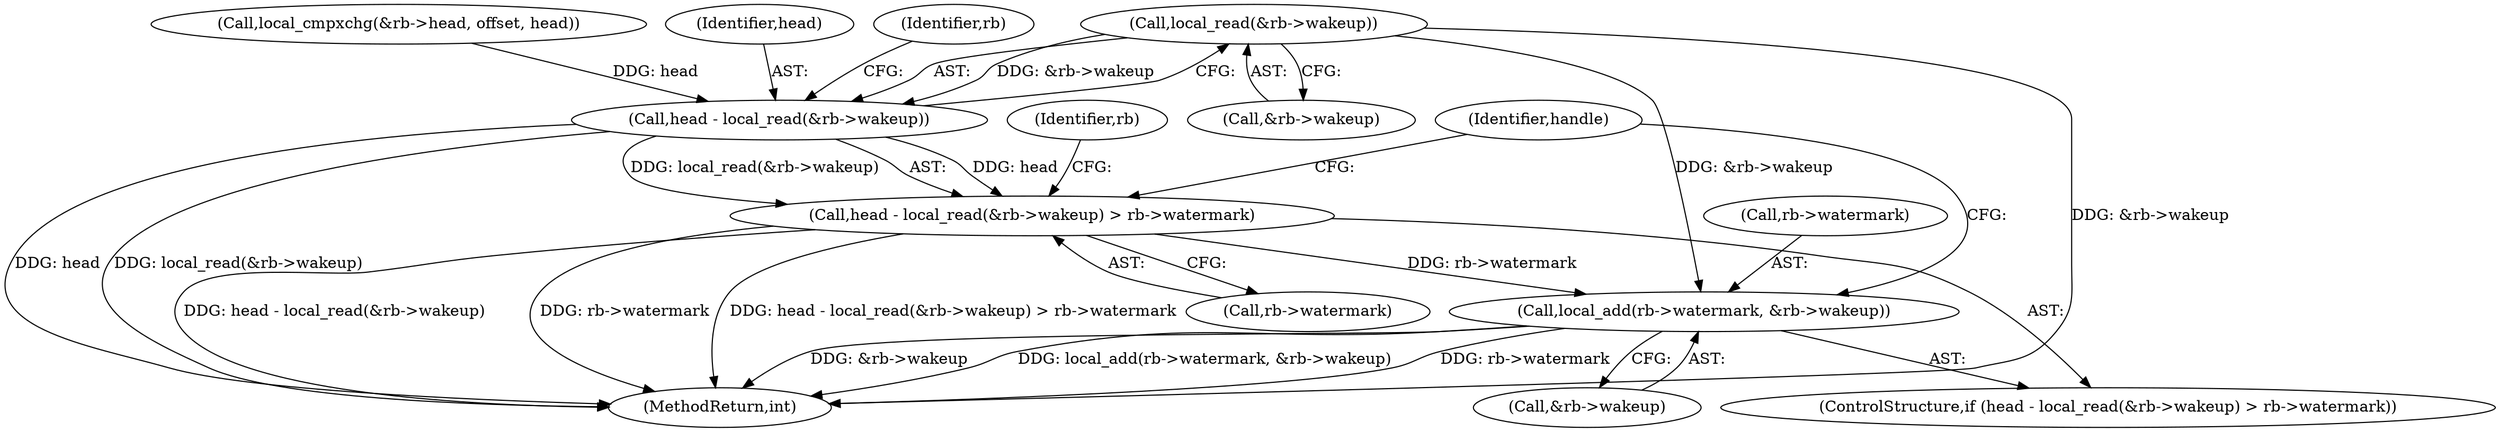 digraph "0_linux_a8b0ca17b80e92faab46ee7179ba9e99ccb61233_68@API" {
"1000236" [label="(Call,local_read(&rb->wakeup))"];
"1000234" [label="(Call,head - local_read(&rb->wakeup))"];
"1000233" [label="(Call,head - local_read(&rb->wakeup) > rb->watermark)"];
"1000244" [label="(Call,local_add(rb->watermark, &rb->wakeup))"];
"1000224" [label="(Call,local_cmpxchg(&rb->head, offset, head))"];
"1000248" [label="(Call,&rb->wakeup)"];
"1000236" [label="(Call,local_read(&rb->wakeup))"];
"1000232" [label="(ControlStructure,if (head - local_read(&rb->wakeup) > rb->watermark))"];
"1000244" [label="(Call,local_add(rb->watermark, &rb->wakeup))"];
"1000241" [label="(Call,rb->watermark)"];
"1000234" [label="(Call,head - local_read(&rb->wakeup))"];
"1000370" [label="(MethodReturn,int)"];
"1000233" [label="(Call,head - local_read(&rb->wakeup) > rb->watermark)"];
"1000254" [label="(Identifier,handle)"];
"1000246" [label="(Identifier,rb)"];
"1000235" [label="(Identifier,head)"];
"1000245" [label="(Call,rb->watermark)"];
"1000242" [label="(Identifier,rb)"];
"1000237" [label="(Call,&rb->wakeup)"];
"1000236" -> "1000234"  [label="AST: "];
"1000236" -> "1000237"  [label="CFG: "];
"1000237" -> "1000236"  [label="AST: "];
"1000234" -> "1000236"  [label="CFG: "];
"1000236" -> "1000370"  [label="DDG: &rb->wakeup"];
"1000236" -> "1000234"  [label="DDG: &rb->wakeup"];
"1000236" -> "1000244"  [label="DDG: &rb->wakeup"];
"1000234" -> "1000233"  [label="AST: "];
"1000235" -> "1000234"  [label="AST: "];
"1000242" -> "1000234"  [label="CFG: "];
"1000234" -> "1000370"  [label="DDG: local_read(&rb->wakeup)"];
"1000234" -> "1000370"  [label="DDG: head"];
"1000234" -> "1000233"  [label="DDG: head"];
"1000234" -> "1000233"  [label="DDG: local_read(&rb->wakeup)"];
"1000224" -> "1000234"  [label="DDG: head"];
"1000233" -> "1000232"  [label="AST: "];
"1000233" -> "1000241"  [label="CFG: "];
"1000241" -> "1000233"  [label="AST: "];
"1000246" -> "1000233"  [label="CFG: "];
"1000254" -> "1000233"  [label="CFG: "];
"1000233" -> "1000370"  [label="DDG: head - local_read(&rb->wakeup) > rb->watermark"];
"1000233" -> "1000370"  [label="DDG: head - local_read(&rb->wakeup)"];
"1000233" -> "1000370"  [label="DDG: rb->watermark"];
"1000233" -> "1000244"  [label="DDG: rb->watermark"];
"1000244" -> "1000232"  [label="AST: "];
"1000244" -> "1000248"  [label="CFG: "];
"1000245" -> "1000244"  [label="AST: "];
"1000248" -> "1000244"  [label="AST: "];
"1000254" -> "1000244"  [label="CFG: "];
"1000244" -> "1000370"  [label="DDG: &rb->wakeup"];
"1000244" -> "1000370"  [label="DDG: local_add(rb->watermark, &rb->wakeup)"];
"1000244" -> "1000370"  [label="DDG: rb->watermark"];
}
